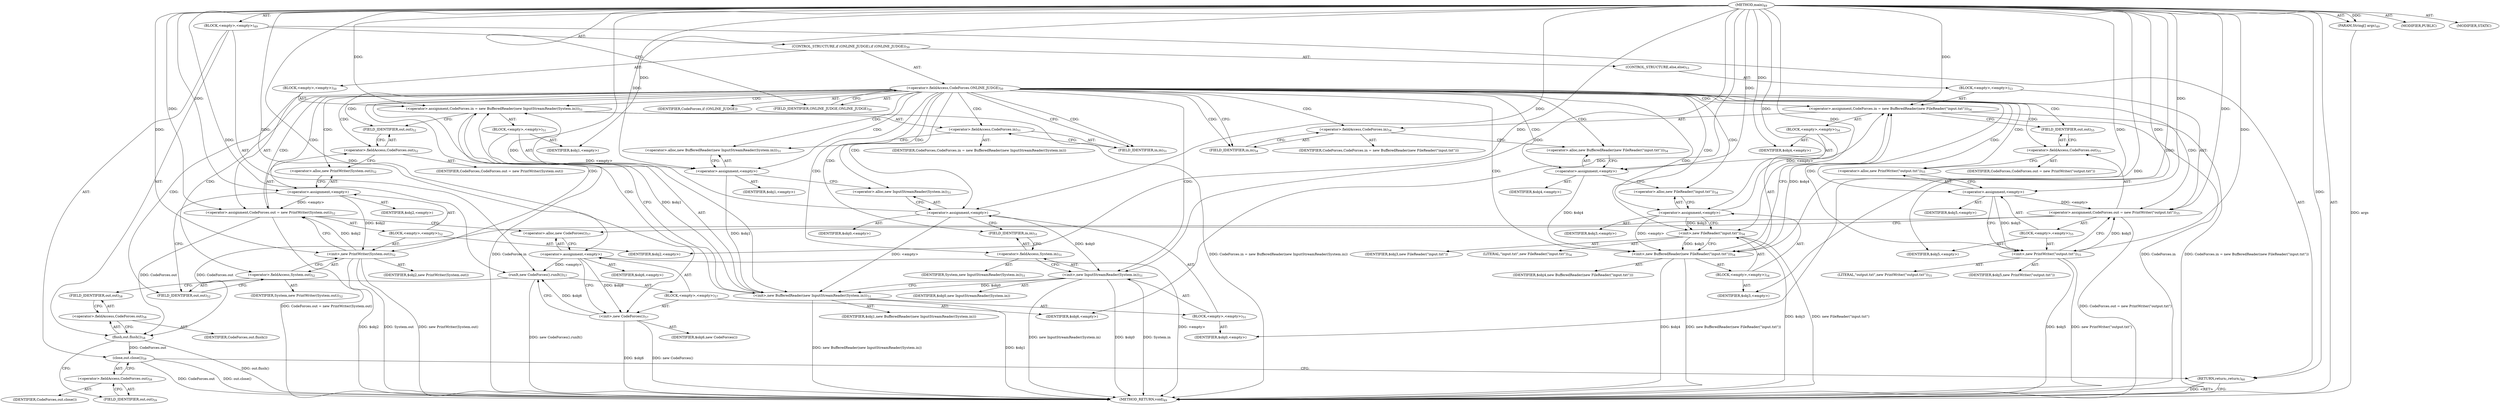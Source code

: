 digraph "main" {  
"202" [label = <(METHOD,main)<SUB>49</SUB>> ]
"203" [label = <(PARAM,String[] args)<SUB>49</SUB>> ]
"204" [label = <(BLOCK,&lt;empty&gt;,&lt;empty&gt;)<SUB>49</SUB>> ]
"205" [label = <(CONTROL_STRUCTURE,if (ONLINE_JUDGE),if (ONLINE_JUDGE))<SUB>50</SUB>> ]
"206" [label = <(&lt;operator&gt;.fieldAccess,CodeForces.ONLINE_JUDGE)<SUB>50</SUB>> ]
"207" [label = <(IDENTIFIER,CodeForces,if (ONLINE_JUDGE))> ]
"208" [label = <(FIELD_IDENTIFIER,ONLINE_JUDGE,ONLINE_JUDGE)<SUB>50</SUB>> ]
"209" [label = <(BLOCK,&lt;empty&gt;,&lt;empty&gt;)<SUB>50</SUB>> ]
"210" [label = <(&lt;operator&gt;.assignment,CodeForces.in = new BufferedReader(new InputStreamReader(System.in)))<SUB>51</SUB>> ]
"211" [label = <(&lt;operator&gt;.fieldAccess,CodeForces.in)<SUB>51</SUB>> ]
"212" [label = <(IDENTIFIER,CodeForces,CodeForces.in = new BufferedReader(new InputStreamReader(System.in)))> ]
"213" [label = <(FIELD_IDENTIFIER,in,in)<SUB>51</SUB>> ]
"214" [label = <(BLOCK,&lt;empty&gt;,&lt;empty&gt;)<SUB>51</SUB>> ]
"215" [label = <(&lt;operator&gt;.assignment,&lt;empty&gt;)> ]
"216" [label = <(IDENTIFIER,$obj1,&lt;empty&gt;)> ]
"217" [label = <(&lt;operator&gt;.alloc,new BufferedReader(new InputStreamReader(System.in)))<SUB>51</SUB>> ]
"218" [label = <(&lt;init&gt;,new BufferedReader(new InputStreamReader(System.in)))<SUB>51</SUB>> ]
"219" [label = <(IDENTIFIER,$obj1,new BufferedReader(new InputStreamReader(System.in)))> ]
"220" [label = <(BLOCK,&lt;empty&gt;,&lt;empty&gt;)<SUB>51</SUB>> ]
"221" [label = <(&lt;operator&gt;.assignment,&lt;empty&gt;)> ]
"222" [label = <(IDENTIFIER,$obj0,&lt;empty&gt;)> ]
"223" [label = <(&lt;operator&gt;.alloc,new InputStreamReader(System.in))<SUB>51</SUB>> ]
"224" [label = <(&lt;init&gt;,new InputStreamReader(System.in))<SUB>51</SUB>> ]
"225" [label = <(IDENTIFIER,$obj0,new InputStreamReader(System.in))> ]
"226" [label = <(&lt;operator&gt;.fieldAccess,System.in)<SUB>51</SUB>> ]
"227" [label = <(IDENTIFIER,System,new InputStreamReader(System.in))<SUB>51</SUB>> ]
"228" [label = <(FIELD_IDENTIFIER,in,in)<SUB>51</SUB>> ]
"229" [label = <(IDENTIFIER,$obj0,&lt;empty&gt;)> ]
"230" [label = <(IDENTIFIER,$obj1,&lt;empty&gt;)> ]
"231" [label = <(&lt;operator&gt;.assignment,CodeForces.out = new PrintWriter(System.out))<SUB>52</SUB>> ]
"232" [label = <(&lt;operator&gt;.fieldAccess,CodeForces.out)<SUB>52</SUB>> ]
"233" [label = <(IDENTIFIER,CodeForces,CodeForces.out = new PrintWriter(System.out))> ]
"234" [label = <(FIELD_IDENTIFIER,out,out)<SUB>52</SUB>> ]
"235" [label = <(BLOCK,&lt;empty&gt;,&lt;empty&gt;)<SUB>52</SUB>> ]
"236" [label = <(&lt;operator&gt;.assignment,&lt;empty&gt;)> ]
"237" [label = <(IDENTIFIER,$obj2,&lt;empty&gt;)> ]
"238" [label = <(&lt;operator&gt;.alloc,new PrintWriter(System.out))<SUB>52</SUB>> ]
"239" [label = <(&lt;init&gt;,new PrintWriter(System.out))<SUB>52</SUB>> ]
"240" [label = <(IDENTIFIER,$obj2,new PrintWriter(System.out))> ]
"241" [label = <(&lt;operator&gt;.fieldAccess,System.out)<SUB>52</SUB>> ]
"242" [label = <(IDENTIFIER,System,new PrintWriter(System.out))<SUB>52</SUB>> ]
"243" [label = <(FIELD_IDENTIFIER,out,out)<SUB>52</SUB>> ]
"244" [label = <(IDENTIFIER,$obj2,&lt;empty&gt;)> ]
"245" [label = <(CONTROL_STRUCTURE,else,else)<SUB>53</SUB>> ]
"246" [label = <(BLOCK,&lt;empty&gt;,&lt;empty&gt;)<SUB>53</SUB>> ]
"247" [label = <(&lt;operator&gt;.assignment,CodeForces.in = new BufferedReader(new FileReader(&quot;input.txt&quot;)))<SUB>54</SUB>> ]
"248" [label = <(&lt;operator&gt;.fieldAccess,CodeForces.in)<SUB>54</SUB>> ]
"249" [label = <(IDENTIFIER,CodeForces,CodeForces.in = new BufferedReader(new FileReader(&quot;input.txt&quot;)))> ]
"250" [label = <(FIELD_IDENTIFIER,in,in)<SUB>54</SUB>> ]
"251" [label = <(BLOCK,&lt;empty&gt;,&lt;empty&gt;)<SUB>54</SUB>> ]
"252" [label = <(&lt;operator&gt;.assignment,&lt;empty&gt;)> ]
"253" [label = <(IDENTIFIER,$obj4,&lt;empty&gt;)> ]
"254" [label = <(&lt;operator&gt;.alloc,new BufferedReader(new FileReader(&quot;input.txt&quot;)))<SUB>54</SUB>> ]
"255" [label = <(&lt;init&gt;,new BufferedReader(new FileReader(&quot;input.txt&quot;)))<SUB>54</SUB>> ]
"256" [label = <(IDENTIFIER,$obj4,new BufferedReader(new FileReader(&quot;input.txt&quot;)))> ]
"257" [label = <(BLOCK,&lt;empty&gt;,&lt;empty&gt;)<SUB>54</SUB>> ]
"258" [label = <(&lt;operator&gt;.assignment,&lt;empty&gt;)> ]
"259" [label = <(IDENTIFIER,$obj3,&lt;empty&gt;)> ]
"260" [label = <(&lt;operator&gt;.alloc,new FileReader(&quot;input.txt&quot;))<SUB>54</SUB>> ]
"261" [label = <(&lt;init&gt;,new FileReader(&quot;input.txt&quot;))<SUB>54</SUB>> ]
"262" [label = <(IDENTIFIER,$obj3,new FileReader(&quot;input.txt&quot;))> ]
"263" [label = <(LITERAL,&quot;input.txt&quot;,new FileReader(&quot;input.txt&quot;))<SUB>54</SUB>> ]
"264" [label = <(IDENTIFIER,$obj3,&lt;empty&gt;)> ]
"265" [label = <(IDENTIFIER,$obj4,&lt;empty&gt;)> ]
"266" [label = <(&lt;operator&gt;.assignment,CodeForces.out = new PrintWriter(&quot;output.txt&quot;))<SUB>55</SUB>> ]
"267" [label = <(&lt;operator&gt;.fieldAccess,CodeForces.out)<SUB>55</SUB>> ]
"268" [label = <(IDENTIFIER,CodeForces,CodeForces.out = new PrintWriter(&quot;output.txt&quot;))> ]
"269" [label = <(FIELD_IDENTIFIER,out,out)<SUB>55</SUB>> ]
"270" [label = <(BLOCK,&lt;empty&gt;,&lt;empty&gt;)<SUB>55</SUB>> ]
"271" [label = <(&lt;operator&gt;.assignment,&lt;empty&gt;)> ]
"272" [label = <(IDENTIFIER,$obj5,&lt;empty&gt;)> ]
"273" [label = <(&lt;operator&gt;.alloc,new PrintWriter(&quot;output.txt&quot;))<SUB>55</SUB>> ]
"274" [label = <(&lt;init&gt;,new PrintWriter(&quot;output.txt&quot;))<SUB>55</SUB>> ]
"275" [label = <(IDENTIFIER,$obj5,new PrintWriter(&quot;output.txt&quot;))> ]
"276" [label = <(LITERAL,&quot;output.txt&quot;,new PrintWriter(&quot;output.txt&quot;))<SUB>55</SUB>> ]
"277" [label = <(IDENTIFIER,$obj5,&lt;empty&gt;)> ]
"278" [label = <(runIt,new CodeForces().runIt())<SUB>57</SUB>> ]
"279" [label = <(BLOCK,&lt;empty&gt;,&lt;empty&gt;)<SUB>57</SUB>> ]
"280" [label = <(&lt;operator&gt;.assignment,&lt;empty&gt;)> ]
"281" [label = <(IDENTIFIER,$obj6,&lt;empty&gt;)> ]
"282" [label = <(&lt;operator&gt;.alloc,new CodeForces())<SUB>57</SUB>> ]
"283" [label = <(&lt;init&gt;,new CodeForces())<SUB>57</SUB>> ]
"284" [label = <(IDENTIFIER,$obj6,new CodeForces())> ]
"285" [label = <(IDENTIFIER,$obj6,&lt;empty&gt;)> ]
"286" [label = <(flush,out.flush())<SUB>58</SUB>> ]
"287" [label = <(&lt;operator&gt;.fieldAccess,CodeForces.out)<SUB>58</SUB>> ]
"288" [label = <(IDENTIFIER,CodeForces,out.flush())> ]
"289" [label = <(FIELD_IDENTIFIER,out,out)<SUB>58</SUB>> ]
"290" [label = <(close,out.close())<SUB>59</SUB>> ]
"291" [label = <(&lt;operator&gt;.fieldAccess,CodeForces.out)<SUB>59</SUB>> ]
"292" [label = <(IDENTIFIER,CodeForces,out.close())> ]
"293" [label = <(FIELD_IDENTIFIER,out,out)<SUB>59</SUB>> ]
"294" [label = <(RETURN,return;,return;)<SUB>60</SUB>> ]
"295" [label = <(MODIFIER,PUBLIC)> ]
"296" [label = <(MODIFIER,STATIC)> ]
"297" [label = <(METHOD_RETURN,void)<SUB>49</SUB>> ]
  "202" -> "203"  [ label = "AST: "] 
  "202" -> "204"  [ label = "AST: "] 
  "202" -> "295"  [ label = "AST: "] 
  "202" -> "296"  [ label = "AST: "] 
  "202" -> "297"  [ label = "AST: "] 
  "204" -> "205"  [ label = "AST: "] 
  "204" -> "278"  [ label = "AST: "] 
  "204" -> "286"  [ label = "AST: "] 
  "204" -> "290"  [ label = "AST: "] 
  "204" -> "294"  [ label = "AST: "] 
  "205" -> "206"  [ label = "AST: "] 
  "205" -> "209"  [ label = "AST: "] 
  "205" -> "245"  [ label = "AST: "] 
  "206" -> "207"  [ label = "AST: "] 
  "206" -> "208"  [ label = "AST: "] 
  "209" -> "210"  [ label = "AST: "] 
  "209" -> "231"  [ label = "AST: "] 
  "210" -> "211"  [ label = "AST: "] 
  "210" -> "214"  [ label = "AST: "] 
  "211" -> "212"  [ label = "AST: "] 
  "211" -> "213"  [ label = "AST: "] 
  "214" -> "215"  [ label = "AST: "] 
  "214" -> "218"  [ label = "AST: "] 
  "214" -> "230"  [ label = "AST: "] 
  "215" -> "216"  [ label = "AST: "] 
  "215" -> "217"  [ label = "AST: "] 
  "218" -> "219"  [ label = "AST: "] 
  "218" -> "220"  [ label = "AST: "] 
  "220" -> "221"  [ label = "AST: "] 
  "220" -> "224"  [ label = "AST: "] 
  "220" -> "229"  [ label = "AST: "] 
  "221" -> "222"  [ label = "AST: "] 
  "221" -> "223"  [ label = "AST: "] 
  "224" -> "225"  [ label = "AST: "] 
  "224" -> "226"  [ label = "AST: "] 
  "226" -> "227"  [ label = "AST: "] 
  "226" -> "228"  [ label = "AST: "] 
  "231" -> "232"  [ label = "AST: "] 
  "231" -> "235"  [ label = "AST: "] 
  "232" -> "233"  [ label = "AST: "] 
  "232" -> "234"  [ label = "AST: "] 
  "235" -> "236"  [ label = "AST: "] 
  "235" -> "239"  [ label = "AST: "] 
  "235" -> "244"  [ label = "AST: "] 
  "236" -> "237"  [ label = "AST: "] 
  "236" -> "238"  [ label = "AST: "] 
  "239" -> "240"  [ label = "AST: "] 
  "239" -> "241"  [ label = "AST: "] 
  "241" -> "242"  [ label = "AST: "] 
  "241" -> "243"  [ label = "AST: "] 
  "245" -> "246"  [ label = "AST: "] 
  "246" -> "247"  [ label = "AST: "] 
  "246" -> "266"  [ label = "AST: "] 
  "247" -> "248"  [ label = "AST: "] 
  "247" -> "251"  [ label = "AST: "] 
  "248" -> "249"  [ label = "AST: "] 
  "248" -> "250"  [ label = "AST: "] 
  "251" -> "252"  [ label = "AST: "] 
  "251" -> "255"  [ label = "AST: "] 
  "251" -> "265"  [ label = "AST: "] 
  "252" -> "253"  [ label = "AST: "] 
  "252" -> "254"  [ label = "AST: "] 
  "255" -> "256"  [ label = "AST: "] 
  "255" -> "257"  [ label = "AST: "] 
  "257" -> "258"  [ label = "AST: "] 
  "257" -> "261"  [ label = "AST: "] 
  "257" -> "264"  [ label = "AST: "] 
  "258" -> "259"  [ label = "AST: "] 
  "258" -> "260"  [ label = "AST: "] 
  "261" -> "262"  [ label = "AST: "] 
  "261" -> "263"  [ label = "AST: "] 
  "266" -> "267"  [ label = "AST: "] 
  "266" -> "270"  [ label = "AST: "] 
  "267" -> "268"  [ label = "AST: "] 
  "267" -> "269"  [ label = "AST: "] 
  "270" -> "271"  [ label = "AST: "] 
  "270" -> "274"  [ label = "AST: "] 
  "270" -> "277"  [ label = "AST: "] 
  "271" -> "272"  [ label = "AST: "] 
  "271" -> "273"  [ label = "AST: "] 
  "274" -> "275"  [ label = "AST: "] 
  "274" -> "276"  [ label = "AST: "] 
  "278" -> "279"  [ label = "AST: "] 
  "279" -> "280"  [ label = "AST: "] 
  "279" -> "283"  [ label = "AST: "] 
  "279" -> "285"  [ label = "AST: "] 
  "280" -> "281"  [ label = "AST: "] 
  "280" -> "282"  [ label = "AST: "] 
  "283" -> "284"  [ label = "AST: "] 
  "286" -> "287"  [ label = "AST: "] 
  "287" -> "288"  [ label = "AST: "] 
  "287" -> "289"  [ label = "AST: "] 
  "290" -> "291"  [ label = "AST: "] 
  "291" -> "292"  [ label = "AST: "] 
  "291" -> "293"  [ label = "AST: "] 
  "278" -> "289"  [ label = "CFG: "] 
  "286" -> "293"  [ label = "CFG: "] 
  "290" -> "294"  [ label = "CFG: "] 
  "294" -> "297"  [ label = "CFG: "] 
  "206" -> "213"  [ label = "CFG: "] 
  "206" -> "250"  [ label = "CFG: "] 
  "287" -> "286"  [ label = "CFG: "] 
  "291" -> "290"  [ label = "CFG: "] 
  "208" -> "206"  [ label = "CFG: "] 
  "210" -> "234"  [ label = "CFG: "] 
  "231" -> "282"  [ label = "CFG: "] 
  "280" -> "283"  [ label = "CFG: "] 
  "283" -> "278"  [ label = "CFG: "] 
  "289" -> "287"  [ label = "CFG: "] 
  "293" -> "291"  [ label = "CFG: "] 
  "211" -> "217"  [ label = "CFG: "] 
  "232" -> "238"  [ label = "CFG: "] 
  "247" -> "269"  [ label = "CFG: "] 
  "266" -> "282"  [ label = "CFG: "] 
  "282" -> "280"  [ label = "CFG: "] 
  "213" -> "211"  [ label = "CFG: "] 
  "215" -> "223"  [ label = "CFG: "] 
  "218" -> "210"  [ label = "CFG: "] 
  "234" -> "232"  [ label = "CFG: "] 
  "236" -> "243"  [ label = "CFG: "] 
  "239" -> "231"  [ label = "CFG: "] 
  "248" -> "254"  [ label = "CFG: "] 
  "267" -> "273"  [ label = "CFG: "] 
  "217" -> "215"  [ label = "CFG: "] 
  "238" -> "236"  [ label = "CFG: "] 
  "241" -> "239"  [ label = "CFG: "] 
  "250" -> "248"  [ label = "CFG: "] 
  "252" -> "260"  [ label = "CFG: "] 
  "255" -> "247"  [ label = "CFG: "] 
  "269" -> "267"  [ label = "CFG: "] 
  "271" -> "274"  [ label = "CFG: "] 
  "274" -> "266"  [ label = "CFG: "] 
  "221" -> "228"  [ label = "CFG: "] 
  "224" -> "218"  [ label = "CFG: "] 
  "243" -> "241"  [ label = "CFG: "] 
  "254" -> "252"  [ label = "CFG: "] 
  "273" -> "271"  [ label = "CFG: "] 
  "223" -> "221"  [ label = "CFG: "] 
  "226" -> "224"  [ label = "CFG: "] 
  "258" -> "261"  [ label = "CFG: "] 
  "261" -> "255"  [ label = "CFG: "] 
  "228" -> "226"  [ label = "CFG: "] 
  "260" -> "258"  [ label = "CFG: "] 
  "202" -> "208"  [ label = "CFG: "] 
  "294" -> "297"  [ label = "DDG: &lt;RET&gt;"] 
  "203" -> "297"  [ label = "DDG: args"] 
  "247" -> "297"  [ label = "DDG: CodeForces.in"] 
  "255" -> "297"  [ label = "DDG: $obj4"] 
  "261" -> "297"  [ label = "DDG: $obj3"] 
  "261" -> "297"  [ label = "DDG: new FileReader(&quot;input.txt&quot;)"] 
  "255" -> "297"  [ label = "DDG: new BufferedReader(new FileReader(&quot;input.txt&quot;))"] 
  "247" -> "297"  [ label = "DDG: CodeForces.in = new BufferedReader(new FileReader(&quot;input.txt&quot;))"] 
  "274" -> "297"  [ label = "DDG: $obj5"] 
  "274" -> "297"  [ label = "DDG: new PrintWriter(&quot;output.txt&quot;)"] 
  "266" -> "297"  [ label = "DDG: CodeForces.out = new PrintWriter(&quot;output.txt&quot;)"] 
  "210" -> "297"  [ label = "DDG: CodeForces.in"] 
  "218" -> "297"  [ label = "DDG: $obj1"] 
  "224" -> "297"  [ label = "DDG: $obj0"] 
  "224" -> "297"  [ label = "DDG: System.in"] 
  "224" -> "297"  [ label = "DDG: new InputStreamReader(System.in)"] 
  "218" -> "297"  [ label = "DDG: new BufferedReader(new InputStreamReader(System.in))"] 
  "210" -> "297"  [ label = "DDG: CodeForces.in = new BufferedReader(new InputStreamReader(System.in))"] 
  "239" -> "297"  [ label = "DDG: $obj2"] 
  "239" -> "297"  [ label = "DDG: System.out"] 
  "239" -> "297"  [ label = "DDG: new PrintWriter(System.out)"] 
  "231" -> "297"  [ label = "DDG: CodeForces.out = new PrintWriter(System.out)"] 
  "280" -> "297"  [ label = "DDG: &lt;empty&gt;"] 
  "283" -> "297"  [ label = "DDG: $obj6"] 
  "283" -> "297"  [ label = "DDG: new CodeForces()"] 
  "278" -> "297"  [ label = "DDG: new CodeForces().runIt()"] 
  "286" -> "297"  [ label = "DDG: out.flush()"] 
  "290" -> "297"  [ label = "DDG: CodeForces.out"] 
  "290" -> "297"  [ label = "DDG: out.close()"] 
  "202" -> "203"  [ label = "DDG: "] 
  "202" -> "294"  [ label = "DDG: "] 
  "280" -> "278"  [ label = "DDG: &lt;empty&gt;"] 
  "283" -> "278"  [ label = "DDG: $obj6"] 
  "202" -> "278"  [ label = "DDG: "] 
  "266" -> "286"  [ label = "DDG: CodeForces.out"] 
  "231" -> "286"  [ label = "DDG: CodeForces.out"] 
  "286" -> "290"  [ label = "DDG: CodeForces.out"] 
  "221" -> "210"  [ label = "DDG: &lt;empty&gt;"] 
  "218" -> "210"  [ label = "DDG: $obj1"] 
  "202" -> "210"  [ label = "DDG: "] 
  "236" -> "231"  [ label = "DDG: &lt;empty&gt;"] 
  "239" -> "231"  [ label = "DDG: $obj2"] 
  "202" -> "231"  [ label = "DDG: "] 
  "202" -> "280"  [ label = "DDG: "] 
  "202" -> "285"  [ label = "DDG: "] 
  "258" -> "247"  [ label = "DDG: &lt;empty&gt;"] 
  "255" -> "247"  [ label = "DDG: $obj4"] 
  "202" -> "247"  [ label = "DDG: "] 
  "271" -> "266"  [ label = "DDG: &lt;empty&gt;"] 
  "274" -> "266"  [ label = "DDG: $obj5"] 
  "202" -> "266"  [ label = "DDG: "] 
  "280" -> "283"  [ label = "DDG: $obj6"] 
  "202" -> "283"  [ label = "DDG: "] 
  "202" -> "215"  [ label = "DDG: "] 
  "202" -> "230"  [ label = "DDG: "] 
  "202" -> "236"  [ label = "DDG: "] 
  "202" -> "244"  [ label = "DDG: "] 
  "215" -> "218"  [ label = "DDG: $obj1"] 
  "202" -> "218"  [ label = "DDG: "] 
  "221" -> "218"  [ label = "DDG: &lt;empty&gt;"] 
  "224" -> "218"  [ label = "DDG: $obj0"] 
  "236" -> "239"  [ label = "DDG: $obj2"] 
  "202" -> "239"  [ label = "DDG: "] 
  "202" -> "252"  [ label = "DDG: "] 
  "202" -> "265"  [ label = "DDG: "] 
  "202" -> "271"  [ label = "DDG: "] 
  "202" -> "277"  [ label = "DDG: "] 
  "202" -> "221"  [ label = "DDG: "] 
  "202" -> "229"  [ label = "DDG: "] 
  "252" -> "255"  [ label = "DDG: $obj4"] 
  "202" -> "255"  [ label = "DDG: "] 
  "258" -> "255"  [ label = "DDG: &lt;empty&gt;"] 
  "261" -> "255"  [ label = "DDG: $obj3"] 
  "271" -> "274"  [ label = "DDG: $obj5"] 
  "202" -> "274"  [ label = "DDG: "] 
  "221" -> "224"  [ label = "DDG: $obj0"] 
  "202" -> "224"  [ label = "DDG: "] 
  "202" -> "258"  [ label = "DDG: "] 
  "202" -> "264"  [ label = "DDG: "] 
  "258" -> "261"  [ label = "DDG: $obj3"] 
  "202" -> "261"  [ label = "DDG: "] 
  "206" -> "215"  [ label = "CDG: "] 
  "206" -> "273"  [ label = "CDG: "] 
  "206" -> "210"  [ label = "CDG: "] 
  "206" -> "232"  [ label = "CDG: "] 
  "206" -> "226"  [ label = "CDG: "] 
  "206" -> "261"  [ label = "CDG: "] 
  "206" -> "213"  [ label = "CDG: "] 
  "206" -> "236"  [ label = "CDG: "] 
  "206" -> "243"  [ label = "CDG: "] 
  "206" -> "260"  [ label = "CDG: "] 
  "206" -> "228"  [ label = "CDG: "] 
  "206" -> "217"  [ label = "CDG: "] 
  "206" -> "247"  [ label = "CDG: "] 
  "206" -> "255"  [ label = "CDG: "] 
  "206" -> "238"  [ label = "CDG: "] 
  "206" -> "223"  [ label = "CDG: "] 
  "206" -> "234"  [ label = "CDG: "] 
  "206" -> "231"  [ label = "CDG: "] 
  "206" -> "254"  [ label = "CDG: "] 
  "206" -> "267"  [ label = "CDG: "] 
  "206" -> "221"  [ label = "CDG: "] 
  "206" -> "224"  [ label = "CDG: "] 
  "206" -> "211"  [ label = "CDG: "] 
  "206" -> "258"  [ label = "CDG: "] 
  "206" -> "241"  [ label = "CDG: "] 
  "206" -> "239"  [ label = "CDG: "] 
  "206" -> "271"  [ label = "CDG: "] 
  "206" -> "248"  [ label = "CDG: "] 
  "206" -> "250"  [ label = "CDG: "] 
  "206" -> "269"  [ label = "CDG: "] 
  "206" -> "218"  [ label = "CDG: "] 
  "206" -> "252"  [ label = "CDG: "] 
  "206" -> "266"  [ label = "CDG: "] 
  "206" -> "274"  [ label = "CDG: "] 
}
